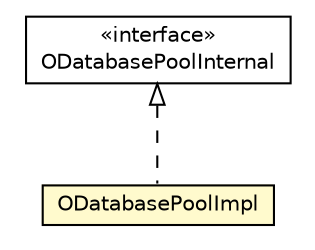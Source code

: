 #!/usr/local/bin/dot
#
# Class diagram 
# Generated by UMLGraph version R5_6-24-gf6e263 (http://www.umlgraph.org/)
#

digraph G {
	edge [fontname="Helvetica",fontsize=10,labelfontname="Helvetica",labelfontsize=10];
	node [fontname="Helvetica",fontsize=10,shape=plaintext];
	nodesep=0.25;
	ranksep=0.5;
	// com.orientechnologies.orient.core.db.ODatabasePoolInternal
	c2554828 [label=<<table title="com.orientechnologies.orient.core.db.ODatabasePoolInternal" border="0" cellborder="1" cellspacing="0" cellpadding="2" port="p" href="./ODatabasePoolInternal.html">
		<tr><td><table border="0" cellspacing="0" cellpadding="1">
<tr><td align="center" balign="center"> &#171;interface&#187; </td></tr>
<tr><td align="center" balign="center"> ODatabasePoolInternal </td></tr>
		</table></td></tr>
		</table>>, URL="./ODatabasePoolInternal.html", fontname="Helvetica", fontcolor="black", fontsize=10.0];
	// com.orientechnologies.orient.core.db.ODatabasePoolImpl
	c2554862 [label=<<table title="com.orientechnologies.orient.core.db.ODatabasePoolImpl" border="0" cellborder="1" cellspacing="0" cellpadding="2" port="p" bgcolor="lemonChiffon" href="./ODatabasePoolImpl.html">
		<tr><td><table border="0" cellspacing="0" cellpadding="1">
<tr><td align="center" balign="center"> ODatabasePoolImpl </td></tr>
		</table></td></tr>
		</table>>, URL="./ODatabasePoolImpl.html", fontname="Helvetica", fontcolor="black", fontsize=10.0];
	//com.orientechnologies.orient.core.db.ODatabasePoolImpl implements com.orientechnologies.orient.core.db.ODatabasePoolInternal
	c2554828:p -> c2554862:p [dir=back,arrowtail=empty,style=dashed];
}

